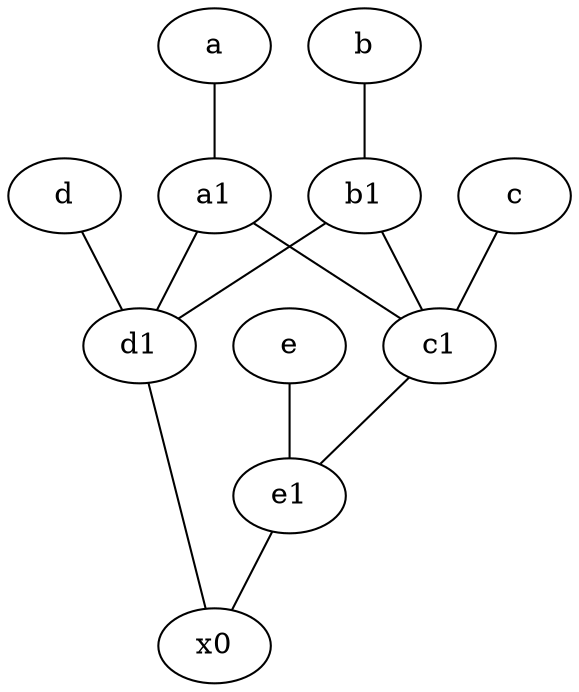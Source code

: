 graph {
	node [labelfontsize=50]
	a [labelfontsize=50 pos="8,2!"]
	a1 [labelfontsize=50 pos="8,3!"]
	x0 [labelfontsize=50]
	b [labelfontsize=50 pos="10,4!"]
	d1 [labelfontsize=50 pos="3,5!"]
	e1 [labelfontsize=50 pos="7,7!"]
	c [labelfontsize=50 pos="4.5,2!"]
	c1 [labelfontsize=50 pos="4.5,3!"]
	e [labelfontsize=50 pos="7,9!"]
	b1 [labelfontsize=50 pos="9,4!"]
	d [labelfontsize=50 pos="2,5!"]
	c -- c1
	a -- a1
	e -- e1
	c1 -- e1
	a1 -- d1
	b1 -- d1
	d1 -- x0
	d -- d1
	a1 -- c1
	b -- b1
	b1 -- c1
	e1 -- x0
}
